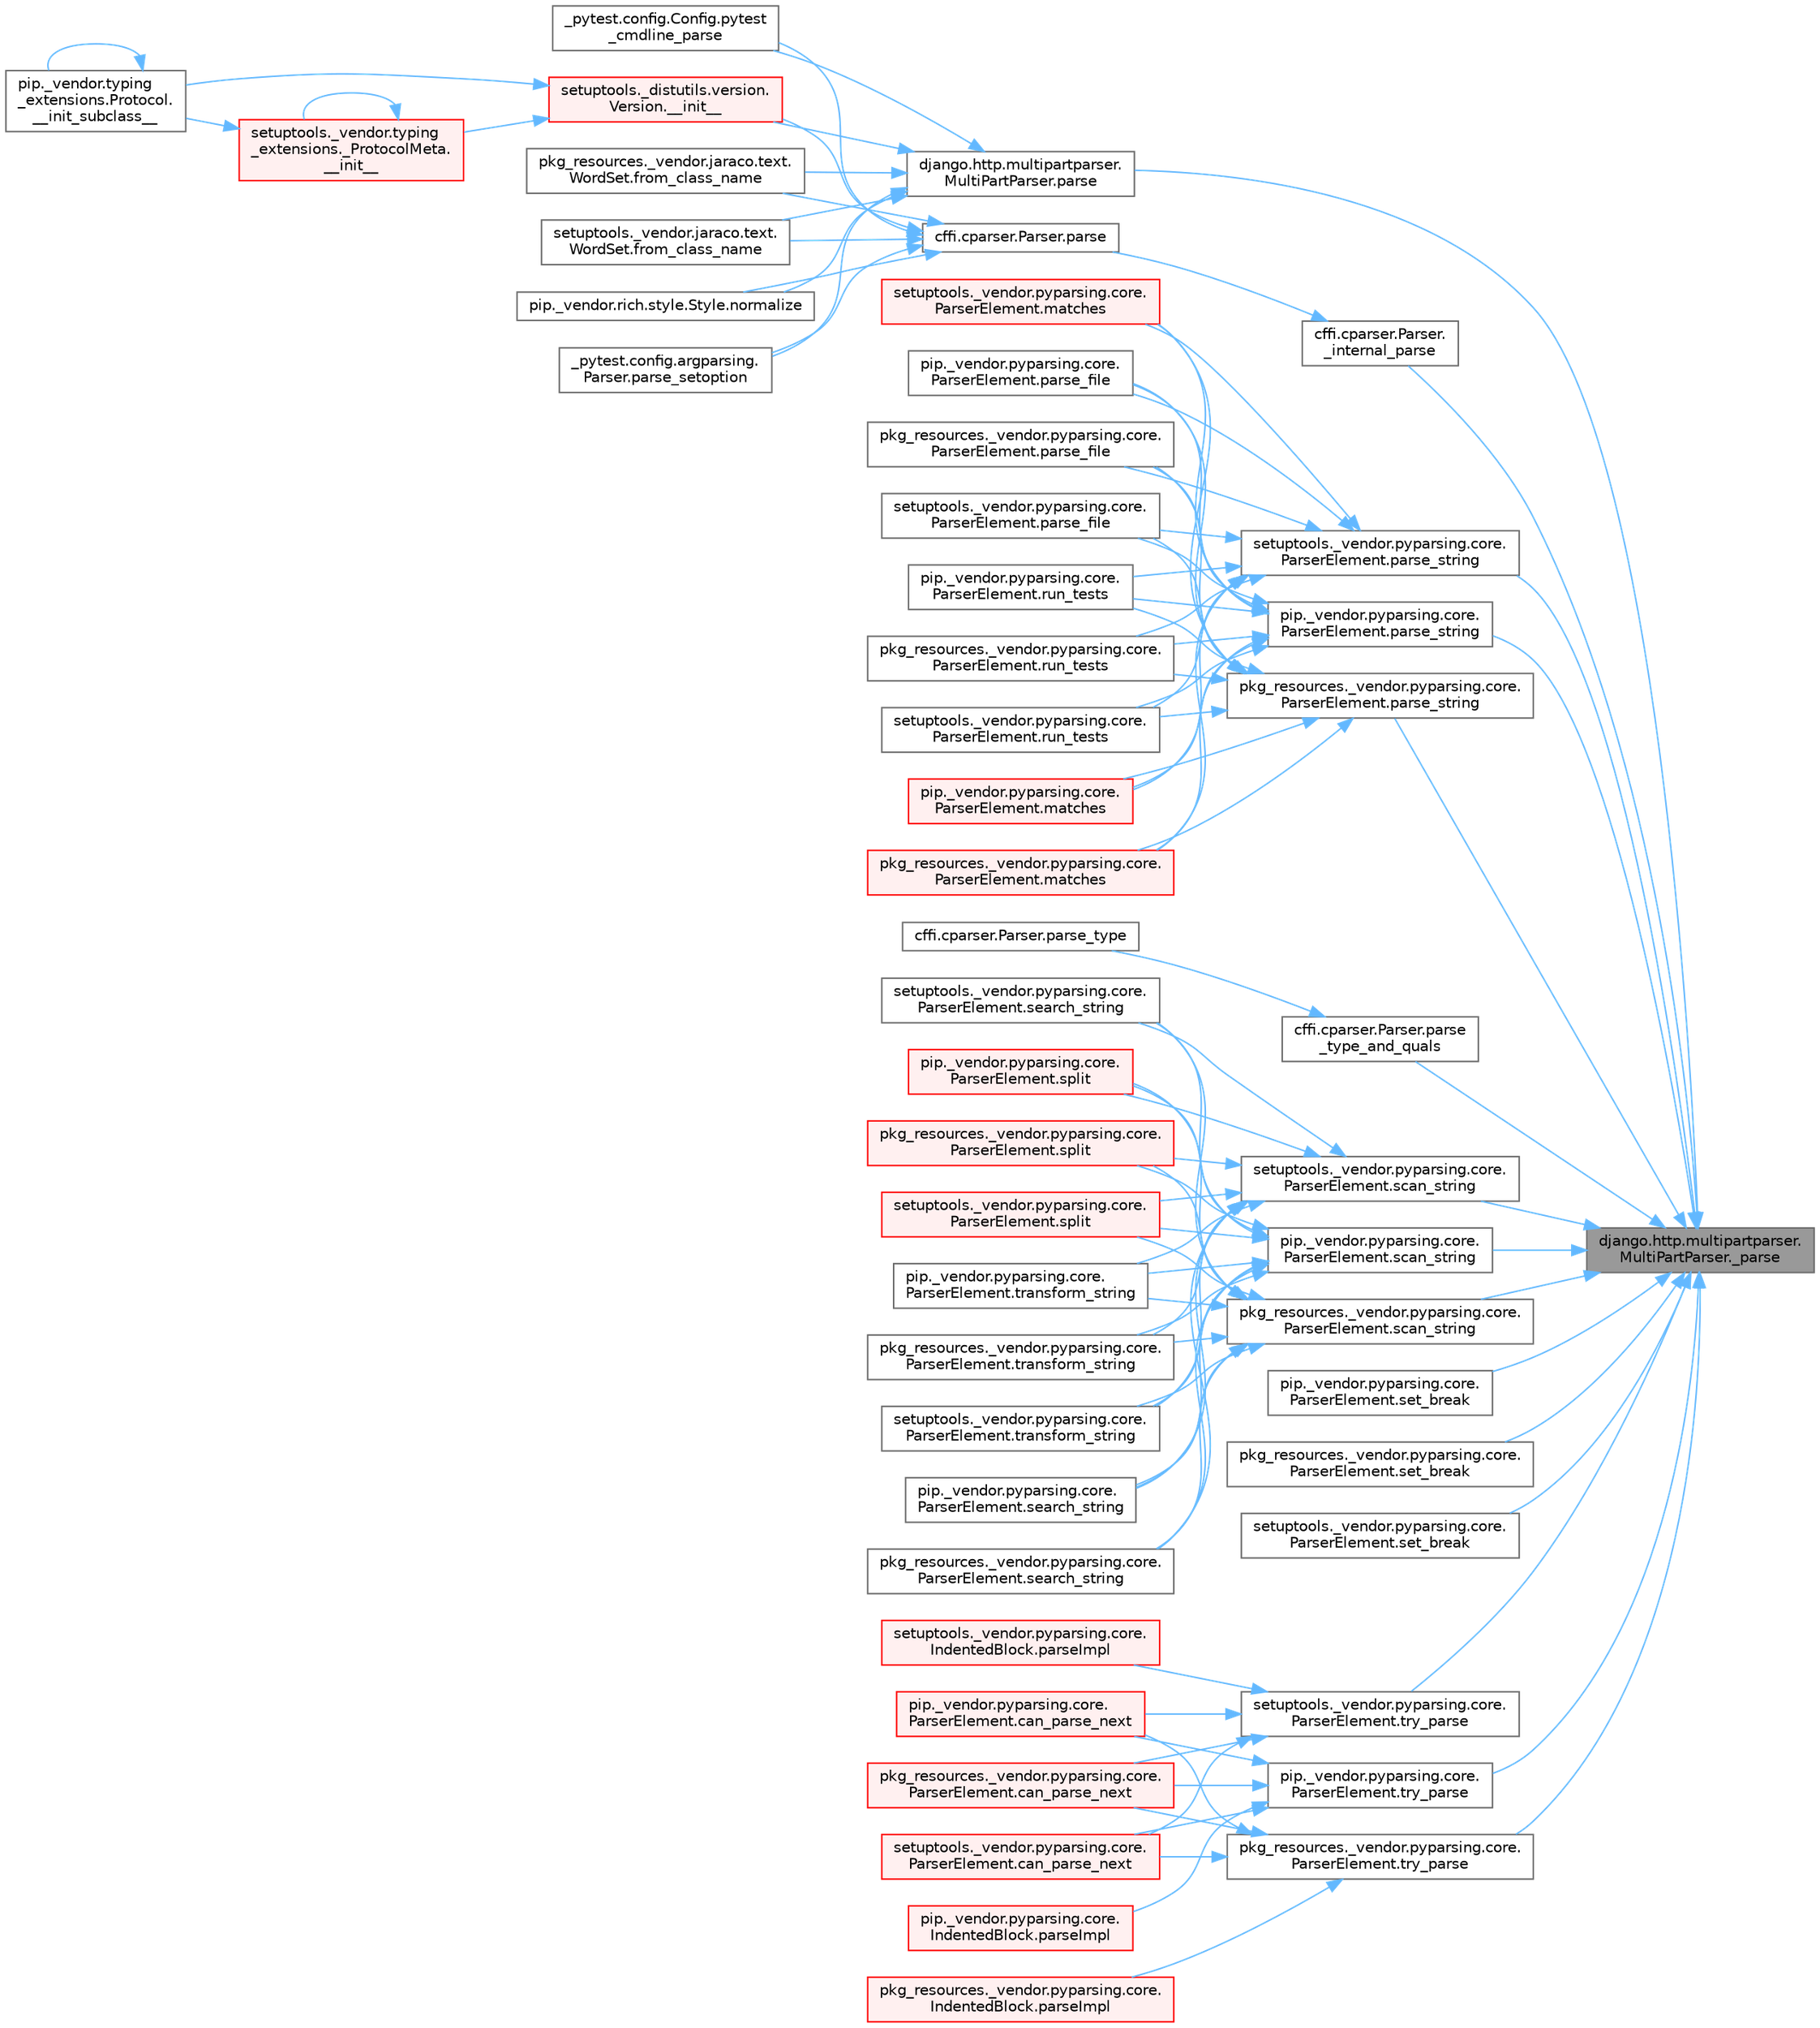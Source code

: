 digraph "django.http.multipartparser.MultiPartParser._parse"
{
 // LATEX_PDF_SIZE
  bgcolor="transparent";
  edge [fontname=Helvetica,fontsize=10,labelfontname=Helvetica,labelfontsize=10];
  node [fontname=Helvetica,fontsize=10,shape=box,height=0.2,width=0.4];
  rankdir="RL";
  Node1 [id="Node000001",label="django.http.multipartparser.\lMultiPartParser._parse",height=0.2,width=0.4,color="gray40", fillcolor="grey60", style="filled", fontcolor="black",tooltip=" "];
  Node1 -> Node2 [id="edge1_Node000001_Node000002",dir="back",color="steelblue1",style="solid",tooltip=" "];
  Node2 [id="Node000002",label="cffi.cparser.Parser.\l_internal_parse",height=0.2,width=0.4,color="grey40", fillcolor="white", style="filled",URL="$classcffi_1_1cparser_1_1_parser.html#aae13fe6d5acc9afec0d52bfdfaf40d7b",tooltip=" "];
  Node2 -> Node3 [id="edge2_Node000002_Node000003",dir="back",color="steelblue1",style="solid",tooltip=" "];
  Node3 [id="Node000003",label="cffi.cparser.Parser.parse",height=0.2,width=0.4,color="grey40", fillcolor="white", style="filled",URL="$classcffi_1_1cparser_1_1_parser.html#a42bd17e4a2a05296aba4f1870c3e76b7",tooltip=" "];
  Node3 -> Node4 [id="edge3_Node000003_Node000004",dir="back",color="steelblue1",style="solid",tooltip=" "];
  Node4 [id="Node000004",label="setuptools._distutils.version.\lVersion.__init__",height=0.2,width=0.4,color="red", fillcolor="#FFF0F0", style="filled",URL="$classsetuptools_1_1__distutils_1_1version_1_1_version.html#a6eb3c2f0d326644884717848b784e398",tooltip=" "];
  Node4 -> Node5 [id="edge4_Node000004_Node000005",dir="back",color="steelblue1",style="solid",tooltip=" "];
  Node5 [id="Node000005",label="setuptools._vendor.typing\l_extensions._ProtocolMeta.\l__init__",height=0.2,width=0.4,color="red", fillcolor="#FFF0F0", style="filled",URL="$classsetuptools_1_1__vendor_1_1typing__extensions_1_1___protocol_meta.html#a7bbaff8ac6d19534b46bca363ee0b43a",tooltip=" "];
  Node5 -> Node5 [id="edge5_Node000005_Node000005",dir="back",color="steelblue1",style="solid",tooltip=" "];
  Node5 -> Node6 [id="edge6_Node000005_Node000006",dir="back",color="steelblue1",style="solid",tooltip=" "];
  Node6 [id="Node000006",label="pip._vendor.typing\l_extensions.Protocol.\l__init_subclass__",height=0.2,width=0.4,color="grey40", fillcolor="white", style="filled",URL="$classpip_1_1__vendor_1_1typing__extensions_1_1_protocol.html#a2916efc86cebb8aba6deb7fd30b33988",tooltip=" "];
  Node6 -> Node6 [id="edge7_Node000006_Node000006",dir="back",color="steelblue1",style="solid",tooltip=" "];
  Node4 -> Node6 [id="edge8_Node000004_Node000006",dir="back",color="steelblue1",style="solid",tooltip=" "];
  Node3 -> Node36 [id="edge9_Node000003_Node000036",dir="back",color="steelblue1",style="solid",tooltip=" "];
  Node36 [id="Node000036",label="pkg_resources._vendor.jaraco.text.\lWordSet.from_class_name",height=0.2,width=0.4,color="grey40", fillcolor="white", style="filled",URL="$classpkg__resources_1_1__vendor_1_1jaraco_1_1text_1_1_word_set.html#a34e366f395f8e0b61e6b66a93bc8e848",tooltip=" "];
  Node3 -> Node37 [id="edge10_Node000003_Node000037",dir="back",color="steelblue1",style="solid",tooltip=" "];
  Node37 [id="Node000037",label="setuptools._vendor.jaraco.text.\lWordSet.from_class_name",height=0.2,width=0.4,color="grey40", fillcolor="white", style="filled",URL="$classsetuptools_1_1__vendor_1_1jaraco_1_1text_1_1_word_set.html#acc6d49fea7948867996de1a704579124",tooltip=" "];
  Node3 -> Node38 [id="edge11_Node000003_Node000038",dir="back",color="steelblue1",style="solid",tooltip=" "];
  Node38 [id="Node000038",label="pip._vendor.rich.style.Style.normalize",height=0.2,width=0.4,color="grey40", fillcolor="white", style="filled",URL="$classpip_1_1__vendor_1_1rich_1_1style_1_1_style.html#a702aa841b25a26307558cb52dcb12f0d",tooltip=" "];
  Node3 -> Node39 [id="edge12_Node000003_Node000039",dir="back",color="steelblue1",style="solid",tooltip=" "];
  Node39 [id="Node000039",label="_pytest.config.argparsing.\lParser.parse_setoption",height=0.2,width=0.4,color="grey40", fillcolor="white", style="filled",URL="$class__pytest_1_1config_1_1argparsing_1_1_parser.html#a406b16cc4dad29c64f46812c624e203c",tooltip=" "];
  Node3 -> Node40 [id="edge13_Node000003_Node000040",dir="back",color="steelblue1",style="solid",tooltip=" "];
  Node40 [id="Node000040",label="_pytest.config.Config.pytest\l_cmdline_parse",height=0.2,width=0.4,color="grey40", fillcolor="white", style="filled",URL="$class__pytest_1_1config_1_1_config.html#a87d1af36d8238d7df5315b782f91fc1d",tooltip=" "];
  Node1 -> Node41 [id="edge14_Node000001_Node000041",dir="back",color="steelblue1",style="solid",tooltip=" "];
  Node41 [id="Node000041",label="django.http.multipartparser.\lMultiPartParser.parse",height=0.2,width=0.4,color="grey40", fillcolor="white", style="filled",URL="$classdjango_1_1http_1_1multipartparser_1_1_multi_part_parser.html#a667ea5d068bbd9626987acee5a9105c9",tooltip=" "];
  Node41 -> Node4 [id="edge15_Node000041_Node000004",dir="back",color="steelblue1",style="solid",tooltip=" "];
  Node41 -> Node36 [id="edge16_Node000041_Node000036",dir="back",color="steelblue1",style="solid",tooltip=" "];
  Node41 -> Node37 [id="edge17_Node000041_Node000037",dir="back",color="steelblue1",style="solid",tooltip=" "];
  Node41 -> Node38 [id="edge18_Node000041_Node000038",dir="back",color="steelblue1",style="solid",tooltip=" "];
  Node41 -> Node39 [id="edge19_Node000041_Node000039",dir="back",color="steelblue1",style="solid",tooltip=" "];
  Node41 -> Node40 [id="edge20_Node000041_Node000040",dir="back",color="steelblue1",style="solid",tooltip=" "];
  Node1 -> Node42 [id="edge21_Node000001_Node000042",dir="back",color="steelblue1",style="solid",tooltip=" "];
  Node42 [id="Node000042",label="pip._vendor.pyparsing.core.\lParserElement.parse_string",height=0.2,width=0.4,color="grey40", fillcolor="white", style="filled",URL="$classpip_1_1__vendor_1_1pyparsing_1_1core_1_1_parser_element.html#ac17206f98799aeb9149ef0873423fb3d",tooltip=" "];
  Node42 -> Node43 [id="edge22_Node000042_Node000043",dir="back",color="steelblue1",style="solid",tooltip=" "];
  Node43 [id="Node000043",label="pip._vendor.pyparsing.core.\lParserElement.matches",height=0.2,width=0.4,color="red", fillcolor="#FFF0F0", style="filled",URL="$classpip_1_1__vendor_1_1pyparsing_1_1core_1_1_parser_element.html#a506dbc15b395eb36dc4f6cbc0fdf143a",tooltip=" "];
  Node42 -> Node48 [id="edge23_Node000042_Node000048",dir="back",color="steelblue1",style="solid",tooltip=" "];
  Node48 [id="Node000048",label="pkg_resources._vendor.pyparsing.core.\lParserElement.matches",height=0.2,width=0.4,color="red", fillcolor="#FFF0F0", style="filled",URL="$classpkg__resources_1_1__vendor_1_1pyparsing_1_1core_1_1_parser_element.html#a83b843cc10043a223825a7b6ee2bf3ed",tooltip=" "];
  Node42 -> Node49 [id="edge24_Node000042_Node000049",dir="back",color="steelblue1",style="solid",tooltip=" "];
  Node49 [id="Node000049",label="setuptools._vendor.pyparsing.core.\lParserElement.matches",height=0.2,width=0.4,color="red", fillcolor="#FFF0F0", style="filled",URL="$classsetuptools_1_1__vendor_1_1pyparsing_1_1core_1_1_parser_element.html#a340c5dbbc0054029fa245e398f694e14",tooltip=" "];
  Node42 -> Node50 [id="edge25_Node000042_Node000050",dir="back",color="steelblue1",style="solid",tooltip=" "];
  Node50 [id="Node000050",label="pip._vendor.pyparsing.core.\lParserElement.parse_file",height=0.2,width=0.4,color="grey40", fillcolor="white", style="filled",URL="$classpip_1_1__vendor_1_1pyparsing_1_1core_1_1_parser_element.html#a161e1fa167881e4e3fa9f26155612ed1",tooltip=" "];
  Node42 -> Node51 [id="edge26_Node000042_Node000051",dir="back",color="steelblue1",style="solid",tooltip=" "];
  Node51 [id="Node000051",label="pkg_resources._vendor.pyparsing.core.\lParserElement.parse_file",height=0.2,width=0.4,color="grey40", fillcolor="white", style="filled",URL="$classpkg__resources_1_1__vendor_1_1pyparsing_1_1core_1_1_parser_element.html#a4b7f81ada4824fcac02e6fae60e97154",tooltip=" "];
  Node42 -> Node52 [id="edge27_Node000042_Node000052",dir="back",color="steelblue1",style="solid",tooltip=" "];
  Node52 [id="Node000052",label="setuptools._vendor.pyparsing.core.\lParserElement.parse_file",height=0.2,width=0.4,color="grey40", fillcolor="white", style="filled",URL="$classsetuptools_1_1__vendor_1_1pyparsing_1_1core_1_1_parser_element.html#a8f9b8fccb7fc5a55bc10cb3ab46cf419",tooltip=" "];
  Node42 -> Node53 [id="edge28_Node000042_Node000053",dir="back",color="steelblue1",style="solid",tooltip=" "];
  Node53 [id="Node000053",label="pip._vendor.pyparsing.core.\lParserElement.run_tests",height=0.2,width=0.4,color="grey40", fillcolor="white", style="filled",URL="$classpip_1_1__vendor_1_1pyparsing_1_1core_1_1_parser_element.html#a35107e02c57a82575247354b2ffe5d63",tooltip=" "];
  Node42 -> Node54 [id="edge29_Node000042_Node000054",dir="back",color="steelblue1",style="solid",tooltip=" "];
  Node54 [id="Node000054",label="pkg_resources._vendor.pyparsing.core.\lParserElement.run_tests",height=0.2,width=0.4,color="grey40", fillcolor="white", style="filled",URL="$classpkg__resources_1_1__vendor_1_1pyparsing_1_1core_1_1_parser_element.html#a10e2c2c94b6bedd4a9bac706beb1f8e4",tooltip=" "];
  Node42 -> Node55 [id="edge30_Node000042_Node000055",dir="back",color="steelblue1",style="solid",tooltip=" "];
  Node55 [id="Node000055",label="setuptools._vendor.pyparsing.core.\lParserElement.run_tests",height=0.2,width=0.4,color="grey40", fillcolor="white", style="filled",URL="$classsetuptools_1_1__vendor_1_1pyparsing_1_1core_1_1_parser_element.html#a67d4875fb1c02837aae5bb1e763532ba",tooltip=" "];
  Node1 -> Node56 [id="edge31_Node000001_Node000056",dir="back",color="steelblue1",style="solid",tooltip=" "];
  Node56 [id="Node000056",label="pkg_resources._vendor.pyparsing.core.\lParserElement.parse_string",height=0.2,width=0.4,color="grey40", fillcolor="white", style="filled",URL="$classpkg__resources_1_1__vendor_1_1pyparsing_1_1core_1_1_parser_element.html#a8c3e947b9af4425a1b7f4c8db034a549",tooltip=" "];
  Node56 -> Node43 [id="edge32_Node000056_Node000043",dir="back",color="steelblue1",style="solid",tooltip=" "];
  Node56 -> Node48 [id="edge33_Node000056_Node000048",dir="back",color="steelblue1",style="solid",tooltip=" "];
  Node56 -> Node49 [id="edge34_Node000056_Node000049",dir="back",color="steelblue1",style="solid",tooltip=" "];
  Node56 -> Node50 [id="edge35_Node000056_Node000050",dir="back",color="steelblue1",style="solid",tooltip=" "];
  Node56 -> Node51 [id="edge36_Node000056_Node000051",dir="back",color="steelblue1",style="solid",tooltip=" "];
  Node56 -> Node52 [id="edge37_Node000056_Node000052",dir="back",color="steelblue1",style="solid",tooltip=" "];
  Node56 -> Node53 [id="edge38_Node000056_Node000053",dir="back",color="steelblue1",style="solid",tooltip=" "];
  Node56 -> Node54 [id="edge39_Node000056_Node000054",dir="back",color="steelblue1",style="solid",tooltip=" "];
  Node56 -> Node55 [id="edge40_Node000056_Node000055",dir="back",color="steelblue1",style="solid",tooltip=" "];
  Node1 -> Node57 [id="edge41_Node000001_Node000057",dir="back",color="steelblue1",style="solid",tooltip=" "];
  Node57 [id="Node000057",label="setuptools._vendor.pyparsing.core.\lParserElement.parse_string",height=0.2,width=0.4,color="grey40", fillcolor="white", style="filled",URL="$classsetuptools_1_1__vendor_1_1pyparsing_1_1core_1_1_parser_element.html#a4bceb4c6190dd0bd2ea4c6ef9e8fe6f9",tooltip=" "];
  Node57 -> Node43 [id="edge42_Node000057_Node000043",dir="back",color="steelblue1",style="solid",tooltip=" "];
  Node57 -> Node48 [id="edge43_Node000057_Node000048",dir="back",color="steelblue1",style="solid",tooltip=" "];
  Node57 -> Node49 [id="edge44_Node000057_Node000049",dir="back",color="steelblue1",style="solid",tooltip=" "];
  Node57 -> Node50 [id="edge45_Node000057_Node000050",dir="back",color="steelblue1",style="solid",tooltip=" "];
  Node57 -> Node51 [id="edge46_Node000057_Node000051",dir="back",color="steelblue1",style="solid",tooltip=" "];
  Node57 -> Node52 [id="edge47_Node000057_Node000052",dir="back",color="steelblue1",style="solid",tooltip=" "];
  Node57 -> Node53 [id="edge48_Node000057_Node000053",dir="back",color="steelblue1",style="solid",tooltip=" "];
  Node57 -> Node54 [id="edge49_Node000057_Node000054",dir="back",color="steelblue1",style="solid",tooltip=" "];
  Node57 -> Node55 [id="edge50_Node000057_Node000055",dir="back",color="steelblue1",style="solid",tooltip=" "];
  Node1 -> Node58 [id="edge51_Node000001_Node000058",dir="back",color="steelblue1",style="solid",tooltip=" "];
  Node58 [id="Node000058",label="cffi.cparser.Parser.parse\l_type_and_quals",height=0.2,width=0.4,color="grey40", fillcolor="white", style="filled",URL="$classcffi_1_1cparser_1_1_parser.html#a6139eb202d8a0df47885d4cb27a3e9cd",tooltip=" "];
  Node58 -> Node59 [id="edge52_Node000058_Node000059",dir="back",color="steelblue1",style="solid",tooltip=" "];
  Node59 [id="Node000059",label="cffi.cparser.Parser.parse_type",height=0.2,width=0.4,color="grey40", fillcolor="white", style="filled",URL="$classcffi_1_1cparser_1_1_parser.html#af27b1aa9db17650fd94b8a46850c3d57",tooltip=" "];
  Node1 -> Node60 [id="edge53_Node000001_Node000060",dir="back",color="steelblue1",style="solid",tooltip=" "];
  Node60 [id="Node000060",label="pip._vendor.pyparsing.core.\lParserElement.scan_string",height=0.2,width=0.4,color="grey40", fillcolor="white", style="filled",URL="$classpip_1_1__vendor_1_1pyparsing_1_1core_1_1_parser_element.html#a0a066b31d55597f3b2ac426eab0ef7a8",tooltip=" "];
  Node60 -> Node61 [id="edge54_Node000060_Node000061",dir="back",color="steelblue1",style="solid",tooltip=" "];
  Node61 [id="Node000061",label="pip._vendor.pyparsing.core.\lParserElement.search_string",height=0.2,width=0.4,color="grey40", fillcolor="white", style="filled",URL="$classpip_1_1__vendor_1_1pyparsing_1_1core_1_1_parser_element.html#a5a83c9e97aad458cf36ecb2cbc451703",tooltip=" "];
  Node60 -> Node62 [id="edge55_Node000060_Node000062",dir="back",color="steelblue1",style="solid",tooltip=" "];
  Node62 [id="Node000062",label="pkg_resources._vendor.pyparsing.core.\lParserElement.search_string",height=0.2,width=0.4,color="grey40", fillcolor="white", style="filled",URL="$classpkg__resources_1_1__vendor_1_1pyparsing_1_1core_1_1_parser_element.html#a4b5b9d98014537f14aa58afb241fb421",tooltip=" "];
  Node60 -> Node63 [id="edge56_Node000060_Node000063",dir="back",color="steelblue1",style="solid",tooltip=" "];
  Node63 [id="Node000063",label="setuptools._vendor.pyparsing.core.\lParserElement.search_string",height=0.2,width=0.4,color="grey40", fillcolor="white", style="filled",URL="$classsetuptools_1_1__vendor_1_1pyparsing_1_1core_1_1_parser_element.html#afd39623fe4bffcc694a482c83b93fd06",tooltip=" "];
  Node60 -> Node64 [id="edge57_Node000060_Node000064",dir="back",color="steelblue1",style="solid",tooltip=" "];
  Node64 [id="Node000064",label="pip._vendor.pyparsing.core.\lParserElement.split",height=0.2,width=0.4,color="red", fillcolor="#FFF0F0", style="filled",URL="$classpip_1_1__vendor_1_1pyparsing_1_1core_1_1_parser_element.html#a4d8b15e96c35f49dd311c05519c05b48",tooltip=" "];
  Node60 -> Node3205 [id="edge58_Node000060_Node003205",dir="back",color="steelblue1",style="solid",tooltip=" "];
  Node3205 [id="Node003205",label="pkg_resources._vendor.pyparsing.core.\lParserElement.split",height=0.2,width=0.4,color="red", fillcolor="#FFF0F0", style="filled",URL="$classpkg__resources_1_1__vendor_1_1pyparsing_1_1core_1_1_parser_element.html#a194801602eaab7fd2483d6a6ef7335b7",tooltip=" "];
  Node60 -> Node3206 [id="edge59_Node000060_Node003206",dir="back",color="steelblue1",style="solid",tooltip=" "];
  Node3206 [id="Node003206",label="setuptools._vendor.pyparsing.core.\lParserElement.split",height=0.2,width=0.4,color="red", fillcolor="#FFF0F0", style="filled",URL="$classsetuptools_1_1__vendor_1_1pyparsing_1_1core_1_1_parser_element.html#a851b91f91735a7984ff943924b8f5e53",tooltip=" "];
  Node60 -> Node3207 [id="edge60_Node000060_Node003207",dir="back",color="steelblue1",style="solid",tooltip=" "];
  Node3207 [id="Node003207",label="pip._vendor.pyparsing.core.\lParserElement.transform_string",height=0.2,width=0.4,color="grey40", fillcolor="white", style="filled",URL="$classpip_1_1__vendor_1_1pyparsing_1_1core_1_1_parser_element.html#a566e130123a0445b27338a6e3ec60f19",tooltip=" "];
  Node60 -> Node3208 [id="edge61_Node000060_Node003208",dir="back",color="steelblue1",style="solid",tooltip=" "];
  Node3208 [id="Node003208",label="pkg_resources._vendor.pyparsing.core.\lParserElement.transform_string",height=0.2,width=0.4,color="grey40", fillcolor="white", style="filled",URL="$classpkg__resources_1_1__vendor_1_1pyparsing_1_1core_1_1_parser_element.html#a71a727a6ccd055ebf3c32601140ed804",tooltip=" "];
  Node60 -> Node3209 [id="edge62_Node000060_Node003209",dir="back",color="steelblue1",style="solid",tooltip=" "];
  Node3209 [id="Node003209",label="setuptools._vendor.pyparsing.core.\lParserElement.transform_string",height=0.2,width=0.4,color="grey40", fillcolor="white", style="filled",URL="$classsetuptools_1_1__vendor_1_1pyparsing_1_1core_1_1_parser_element.html#a23d5d123f33508735ec8eefe96840071",tooltip=" "];
  Node1 -> Node3210 [id="edge63_Node000001_Node003210",dir="back",color="steelblue1",style="solid",tooltip=" "];
  Node3210 [id="Node003210",label="pkg_resources._vendor.pyparsing.core.\lParserElement.scan_string",height=0.2,width=0.4,color="grey40", fillcolor="white", style="filled",URL="$classpkg__resources_1_1__vendor_1_1pyparsing_1_1core_1_1_parser_element.html#a72c2c28e4b4d308fb917b19795da3b31",tooltip=" "];
  Node3210 -> Node61 [id="edge64_Node003210_Node000061",dir="back",color="steelblue1",style="solid",tooltip=" "];
  Node3210 -> Node62 [id="edge65_Node003210_Node000062",dir="back",color="steelblue1",style="solid",tooltip=" "];
  Node3210 -> Node63 [id="edge66_Node003210_Node000063",dir="back",color="steelblue1",style="solid",tooltip=" "];
  Node3210 -> Node64 [id="edge67_Node003210_Node000064",dir="back",color="steelblue1",style="solid",tooltip=" "];
  Node3210 -> Node3205 [id="edge68_Node003210_Node003205",dir="back",color="steelblue1",style="solid",tooltip=" "];
  Node3210 -> Node3206 [id="edge69_Node003210_Node003206",dir="back",color="steelblue1",style="solid",tooltip=" "];
  Node3210 -> Node3207 [id="edge70_Node003210_Node003207",dir="back",color="steelblue1",style="solid",tooltip=" "];
  Node3210 -> Node3208 [id="edge71_Node003210_Node003208",dir="back",color="steelblue1",style="solid",tooltip=" "];
  Node3210 -> Node3209 [id="edge72_Node003210_Node003209",dir="back",color="steelblue1",style="solid",tooltip=" "];
  Node1 -> Node3211 [id="edge73_Node000001_Node003211",dir="back",color="steelblue1",style="solid",tooltip=" "];
  Node3211 [id="Node003211",label="setuptools._vendor.pyparsing.core.\lParserElement.scan_string",height=0.2,width=0.4,color="grey40", fillcolor="white", style="filled",URL="$classsetuptools_1_1__vendor_1_1pyparsing_1_1core_1_1_parser_element.html#a1e2aa4fc1e0debef9f876b7e1ccbfb62",tooltip=" "];
  Node3211 -> Node61 [id="edge74_Node003211_Node000061",dir="back",color="steelblue1",style="solid",tooltip=" "];
  Node3211 -> Node62 [id="edge75_Node003211_Node000062",dir="back",color="steelblue1",style="solid",tooltip=" "];
  Node3211 -> Node63 [id="edge76_Node003211_Node000063",dir="back",color="steelblue1",style="solid",tooltip=" "];
  Node3211 -> Node64 [id="edge77_Node003211_Node000064",dir="back",color="steelblue1",style="solid",tooltip=" "];
  Node3211 -> Node3205 [id="edge78_Node003211_Node003205",dir="back",color="steelblue1",style="solid",tooltip=" "];
  Node3211 -> Node3206 [id="edge79_Node003211_Node003206",dir="back",color="steelblue1",style="solid",tooltip=" "];
  Node3211 -> Node3207 [id="edge80_Node003211_Node003207",dir="back",color="steelblue1",style="solid",tooltip=" "];
  Node3211 -> Node3208 [id="edge81_Node003211_Node003208",dir="back",color="steelblue1",style="solid",tooltip=" "];
  Node3211 -> Node3209 [id="edge82_Node003211_Node003209",dir="back",color="steelblue1",style="solid",tooltip=" "];
  Node1 -> Node3212 [id="edge83_Node000001_Node003212",dir="back",color="steelblue1",style="solid",tooltip=" "];
  Node3212 [id="Node003212",label="pip._vendor.pyparsing.core.\lParserElement.set_break",height=0.2,width=0.4,color="grey40", fillcolor="white", style="filled",URL="$classpip_1_1__vendor_1_1pyparsing_1_1core_1_1_parser_element.html#afc8123f3ce858bf8a14b532d30a69358",tooltip=" "];
  Node1 -> Node3213 [id="edge84_Node000001_Node003213",dir="back",color="steelblue1",style="solid",tooltip=" "];
  Node3213 [id="Node003213",label="pkg_resources._vendor.pyparsing.core.\lParserElement.set_break",height=0.2,width=0.4,color="grey40", fillcolor="white", style="filled",URL="$classpkg__resources_1_1__vendor_1_1pyparsing_1_1core_1_1_parser_element.html#a3b2760321c141c28bd3ac49bff084c36",tooltip=" "];
  Node1 -> Node3214 [id="edge85_Node000001_Node003214",dir="back",color="steelblue1",style="solid",tooltip=" "];
  Node3214 [id="Node003214",label="setuptools._vendor.pyparsing.core.\lParserElement.set_break",height=0.2,width=0.4,color="grey40", fillcolor="white", style="filled",URL="$classsetuptools_1_1__vendor_1_1pyparsing_1_1core_1_1_parser_element.html#af94c5e92eae357b425d5c26f1c8c3a83",tooltip=" "];
  Node1 -> Node3215 [id="edge86_Node000001_Node003215",dir="back",color="steelblue1",style="solid",tooltip=" "];
  Node3215 [id="Node003215",label="pip._vendor.pyparsing.core.\lParserElement.try_parse",height=0.2,width=0.4,color="grey40", fillcolor="white", style="filled",URL="$classpip_1_1__vendor_1_1pyparsing_1_1core_1_1_parser_element.html#aa6320e91dc4e7cd3738374eaa03bba1e",tooltip=" "];
  Node3215 -> Node3216 [id="edge87_Node003215_Node003216",dir="back",color="steelblue1",style="solid",tooltip=" "];
  Node3216 [id="Node003216",label="pip._vendor.pyparsing.core.\lParserElement.can_parse_next",height=0.2,width=0.4,color="red", fillcolor="#FFF0F0", style="filled",URL="$classpip_1_1__vendor_1_1pyparsing_1_1core_1_1_parser_element.html#a780d49e0dacb1d260da8a07579d3074c",tooltip=" "];
  Node3215 -> Node3218 [id="edge88_Node003215_Node003218",dir="back",color="steelblue1",style="solid",tooltip=" "];
  Node3218 [id="Node003218",label="pkg_resources._vendor.pyparsing.core.\lParserElement.can_parse_next",height=0.2,width=0.4,color="red", fillcolor="#FFF0F0", style="filled",URL="$classpkg__resources_1_1__vendor_1_1pyparsing_1_1core_1_1_parser_element.html#a99db9b4ca84b5019402b614369adc013",tooltip=" "];
  Node3215 -> Node3220 [id="edge89_Node003215_Node003220",dir="back",color="steelblue1",style="solid",tooltip=" "];
  Node3220 [id="Node003220",label="setuptools._vendor.pyparsing.core.\lParserElement.can_parse_next",height=0.2,width=0.4,color="red", fillcolor="#FFF0F0", style="filled",URL="$classsetuptools_1_1__vendor_1_1pyparsing_1_1core_1_1_parser_element.html#a3dc0a24c985f37bf4aec2f7af6931e61",tooltip=" "];
  Node3215 -> Node3222 [id="edge90_Node003215_Node003222",dir="back",color="steelblue1",style="solid",tooltip=" "];
  Node3222 [id="Node003222",label="pip._vendor.pyparsing.core.\lIndentedBlock.parseImpl",height=0.2,width=0.4,color="red", fillcolor="#FFF0F0", style="filled",URL="$classpip_1_1__vendor_1_1pyparsing_1_1core_1_1_indented_block.html#a614f358d7124fbd85f4750694b700605",tooltip=" "];
  Node1 -> Node3223 [id="edge91_Node000001_Node003223",dir="back",color="steelblue1",style="solid",tooltip=" "];
  Node3223 [id="Node003223",label="pkg_resources._vendor.pyparsing.core.\lParserElement.try_parse",height=0.2,width=0.4,color="grey40", fillcolor="white", style="filled",URL="$classpkg__resources_1_1__vendor_1_1pyparsing_1_1core_1_1_parser_element.html#a59857e3f9c942ad31575cec76c665b8a",tooltip=" "];
  Node3223 -> Node3216 [id="edge92_Node003223_Node003216",dir="back",color="steelblue1",style="solid",tooltip=" "];
  Node3223 -> Node3218 [id="edge93_Node003223_Node003218",dir="back",color="steelblue1",style="solid",tooltip=" "];
  Node3223 -> Node3220 [id="edge94_Node003223_Node003220",dir="back",color="steelblue1",style="solid",tooltip=" "];
  Node3223 -> Node3224 [id="edge95_Node003223_Node003224",dir="back",color="steelblue1",style="solid",tooltip=" "];
  Node3224 [id="Node003224",label="pkg_resources._vendor.pyparsing.core.\lIndentedBlock.parseImpl",height=0.2,width=0.4,color="red", fillcolor="#FFF0F0", style="filled",URL="$classpkg__resources_1_1__vendor_1_1pyparsing_1_1core_1_1_indented_block.html#a832e80a7ba0390c3f34ec7820642cbef",tooltip=" "];
  Node1 -> Node3225 [id="edge96_Node000001_Node003225",dir="back",color="steelblue1",style="solid",tooltip=" "];
  Node3225 [id="Node003225",label="setuptools._vendor.pyparsing.core.\lParserElement.try_parse",height=0.2,width=0.4,color="grey40", fillcolor="white", style="filled",URL="$classsetuptools_1_1__vendor_1_1pyparsing_1_1core_1_1_parser_element.html#a8232b0ff24e210a8ce475d0469858a6d",tooltip=" "];
  Node3225 -> Node3216 [id="edge97_Node003225_Node003216",dir="back",color="steelblue1",style="solid",tooltip=" "];
  Node3225 -> Node3218 [id="edge98_Node003225_Node003218",dir="back",color="steelblue1",style="solid",tooltip=" "];
  Node3225 -> Node3220 [id="edge99_Node003225_Node003220",dir="back",color="steelblue1",style="solid",tooltip=" "];
  Node3225 -> Node3226 [id="edge100_Node003225_Node003226",dir="back",color="steelblue1",style="solid",tooltip=" "];
  Node3226 [id="Node003226",label="setuptools._vendor.pyparsing.core.\lIndentedBlock.parseImpl",height=0.2,width=0.4,color="red", fillcolor="#FFF0F0", style="filled",URL="$classsetuptools_1_1__vendor_1_1pyparsing_1_1core_1_1_indented_block.html#aecab12233ff1c4cfb490e864cbbb1029",tooltip=" "];
}
